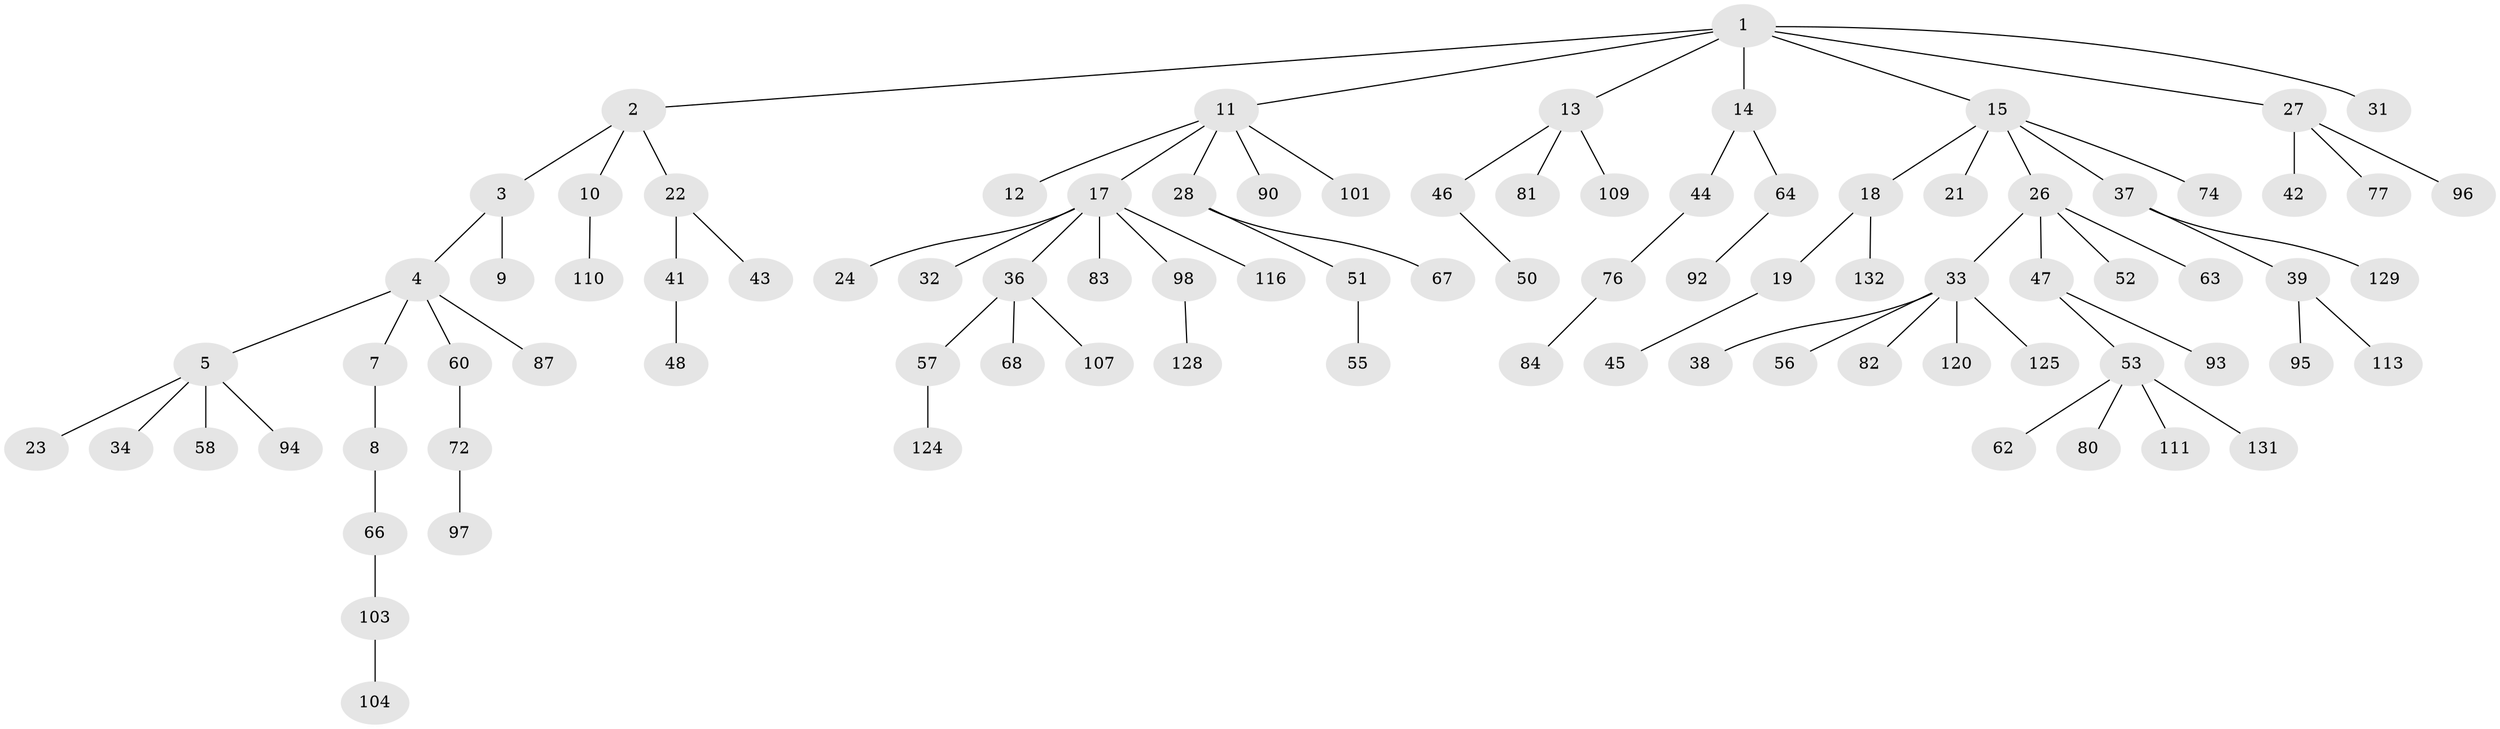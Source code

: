 // original degree distribution, {5: 0.029850746268656716, 3: 0.13432835820895522, 6: 0.029850746268656716, 4: 0.05970149253731343, 2: 0.22388059701492538, 1: 0.5149253731343284, 7: 0.007462686567164179}
// Generated by graph-tools (version 1.1) at 2025/11/02/27/25 16:11:28]
// undirected, 89 vertices, 88 edges
graph export_dot {
graph [start="1"]
  node [color=gray90,style=filled];
  1 [super="+6"];
  2 [super="+16"];
  3;
  4 [super="+99"];
  5 [super="+121"];
  7 [super="+20"];
  8;
  9;
  10;
  11 [super="+40"];
  12;
  13 [super="+88"];
  14 [super="+73"];
  15 [super="+25"];
  17 [super="+29"];
  18 [super="+118"];
  19;
  21 [super="+114"];
  22;
  23 [super="+115"];
  24 [super="+71"];
  26 [super="+30"];
  27 [super="+35"];
  28 [super="+65"];
  31;
  32 [super="+85"];
  33 [super="+49"];
  34;
  36 [super="+133"];
  37 [super="+134"];
  38 [super="+78"];
  39 [super="+91"];
  41 [super="+123"];
  42 [super="+69"];
  43 [super="+130"];
  44;
  45 [super="+75"];
  46 [super="+108"];
  47 [super="+59"];
  48 [super="+122"];
  50;
  51 [super="+54"];
  52;
  53 [super="+61"];
  55 [super="+126"];
  56 [super="+112"];
  57 [super="+79"];
  58;
  60;
  62;
  63;
  64 [super="+89"];
  66;
  67;
  68 [super="+70"];
  72 [super="+86"];
  74;
  76 [super="+105"];
  77;
  80;
  81;
  82 [super="+102"];
  83 [super="+127"];
  84;
  87;
  90;
  92 [super="+100"];
  93;
  94 [super="+117"];
  95;
  96 [super="+119"];
  97;
  98;
  101;
  103 [super="+106"];
  104;
  107;
  109;
  110;
  111;
  113;
  116;
  120;
  124;
  125;
  128;
  129;
  131;
  132;
  1 -- 2;
  1 -- 14;
  1 -- 27;
  1 -- 31;
  1 -- 11;
  1 -- 13;
  1 -- 15;
  2 -- 3;
  2 -- 10;
  2 -- 22;
  3 -- 4;
  3 -- 9;
  4 -- 5;
  4 -- 7;
  4 -- 60;
  4 -- 87;
  5 -- 23;
  5 -- 34;
  5 -- 58;
  5 -- 94;
  7 -- 8;
  8 -- 66;
  10 -- 110;
  11 -- 12;
  11 -- 17;
  11 -- 28;
  11 -- 90;
  11 -- 101;
  13 -- 46;
  13 -- 81;
  13 -- 109;
  14 -- 44;
  14 -- 64;
  15 -- 18;
  15 -- 21;
  15 -- 37;
  15 -- 74;
  15 -- 26;
  17 -- 24;
  17 -- 36;
  17 -- 98;
  17 -- 116;
  17 -- 32;
  17 -- 83;
  18 -- 19;
  18 -- 132;
  19 -- 45;
  22 -- 41;
  22 -- 43;
  26 -- 52;
  26 -- 33;
  26 -- 47;
  26 -- 63;
  27 -- 42;
  27 -- 96;
  27 -- 77;
  28 -- 51;
  28 -- 67;
  33 -- 38;
  33 -- 82;
  33 -- 120;
  33 -- 56;
  33 -- 125;
  36 -- 57;
  36 -- 68;
  36 -- 107;
  37 -- 39;
  37 -- 129;
  39 -- 113;
  39 -- 95;
  41 -- 48;
  44 -- 76;
  46 -- 50;
  47 -- 53;
  47 -- 93;
  51 -- 55;
  53 -- 111;
  53 -- 131;
  53 -- 80;
  53 -- 62;
  57 -- 124;
  60 -- 72;
  64 -- 92;
  66 -- 103;
  72 -- 97;
  76 -- 84;
  98 -- 128;
  103 -- 104;
}
